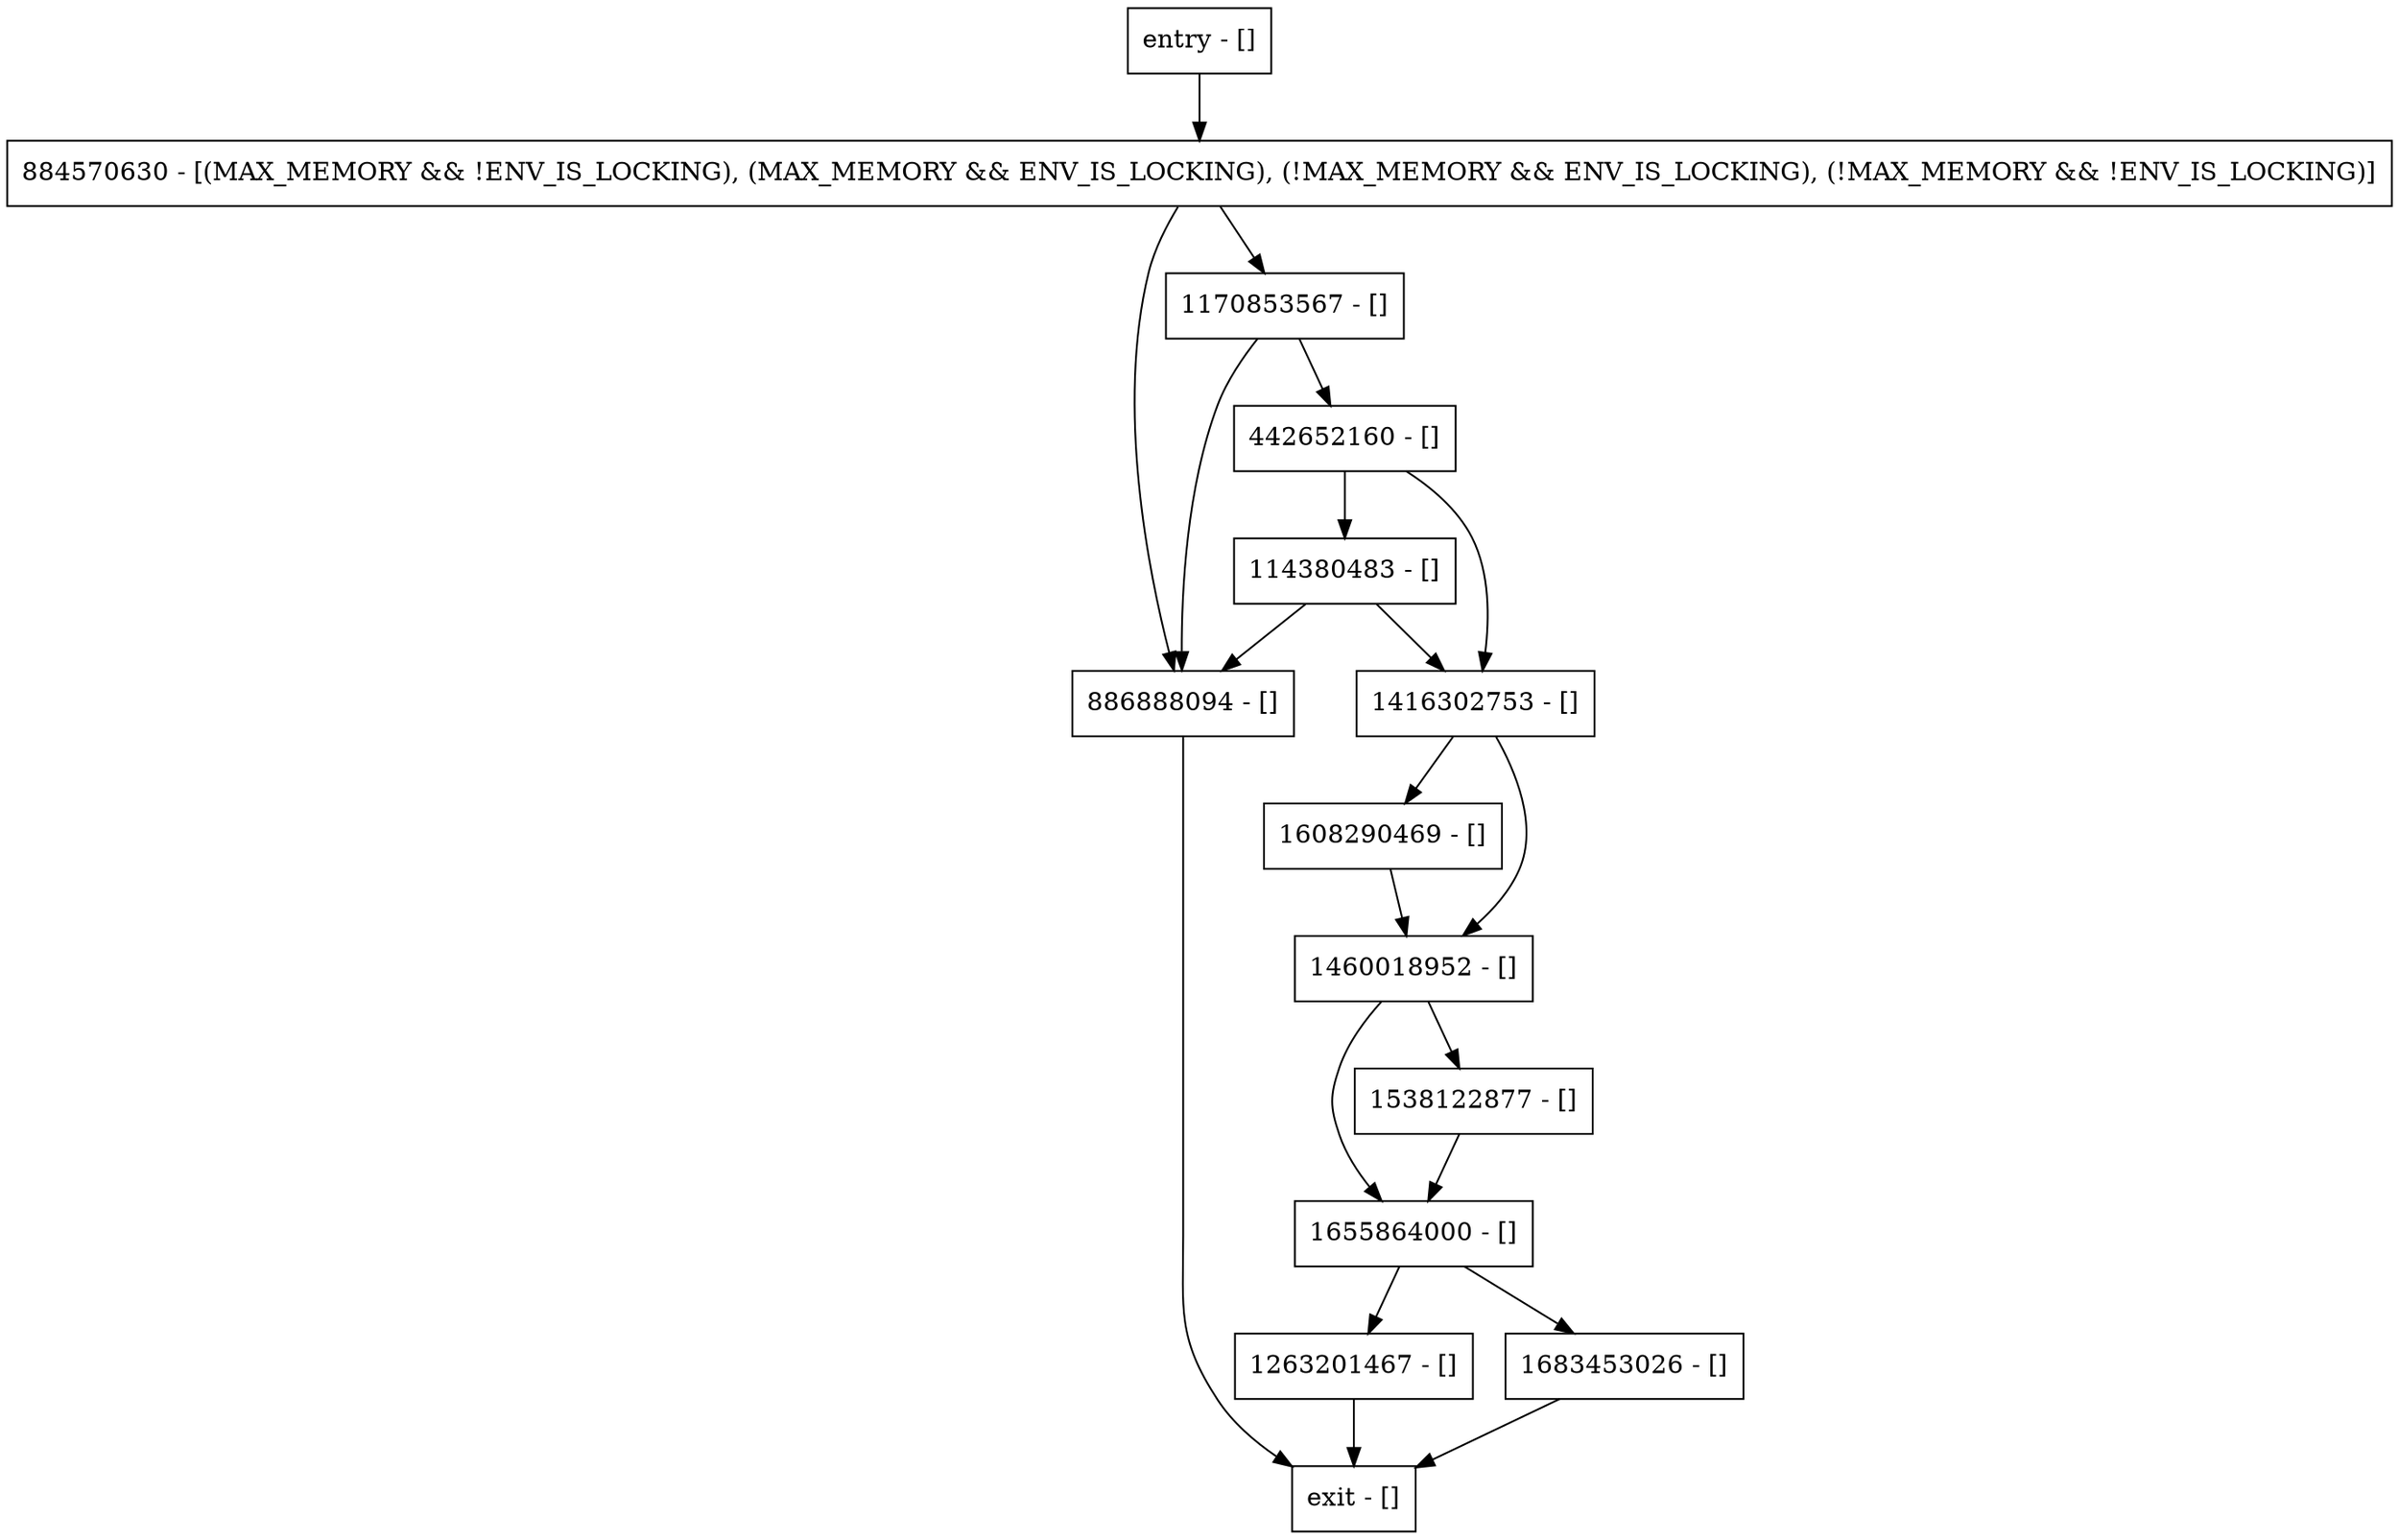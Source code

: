 digraph initFileHandler {
node [shape=record];
886888094 [label="886888094 - []"];
1608290469 [label="1608290469 - []"];
442652160 [label="442652160 - []"];
1460018952 [label="1460018952 - []"];
1416302753 [label="1416302753 - []"];
entry [label="entry - []"];
exit [label="exit - []"];
114380483 [label="114380483 - []"];
884570630 [label="884570630 - [(MAX_MEMORY && !ENV_IS_LOCKING), (MAX_MEMORY && ENV_IS_LOCKING), (!MAX_MEMORY && ENV_IS_LOCKING), (!MAX_MEMORY && !ENV_IS_LOCKING)]"];
1263201467 [label="1263201467 - []"];
1655864000 [label="1655864000 - []"];
1538122877 [label="1538122877 - []"];
1170853567 [label="1170853567 - []"];
1683453026 [label="1683453026 - []"];
entry;
exit;
886888094 -> exit;
1608290469 -> 1460018952;
442652160 -> 114380483;
442652160 -> 1416302753;
1460018952 -> 1538122877;
1460018952 -> 1655864000;
1416302753 -> 1608290469;
1416302753 -> 1460018952;
entry -> 884570630;
114380483 -> 886888094;
114380483 -> 1416302753;
884570630 -> 886888094;
884570630 -> 1170853567;
1263201467 -> exit;
1655864000 -> 1263201467;
1655864000 -> 1683453026;
1538122877 -> 1655864000;
1170853567 -> 886888094;
1170853567 -> 442652160;
1683453026 -> exit;
}
